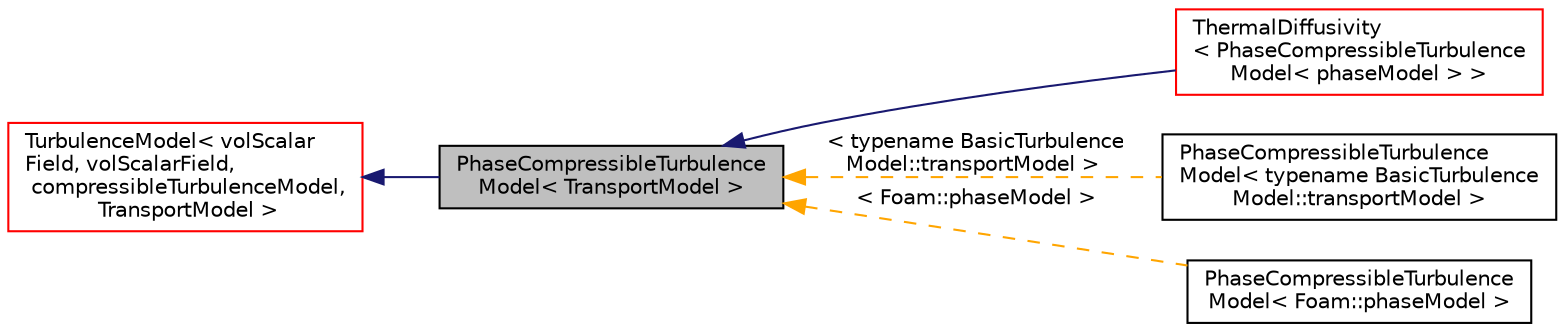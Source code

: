 digraph "PhaseCompressibleTurbulenceModel&lt; TransportModel &gt;"
{
  bgcolor="transparent";
  edge [fontname="Helvetica",fontsize="10",labelfontname="Helvetica",labelfontsize="10"];
  node [fontname="Helvetica",fontsize="10",shape=record];
  rankdir="LR";
  Node0 [label="PhaseCompressibleTurbulence\lModel\< TransportModel \>",height=0.2,width=0.4,color="black", fillcolor="grey75", style="filled", fontcolor="black"];
  Node1 -> Node0 [dir="back",color="midnightblue",fontsize="10",style="solid",fontname="Helvetica"];
  Node1 [label="TurbulenceModel\< volScalar\lField, volScalarField,\l compressibleTurbulenceModel,\l TransportModel \>",height=0.2,width=0.4,color="red",URL="$a32393.html"];
  Node0 -> Node14 [dir="back",color="midnightblue",fontsize="10",style="solid",fontname="Helvetica"];
  Node14 [label="ThermalDiffusivity\l\< PhaseCompressibleTurbulence\lModel\< phaseModel \> \>",height=0.2,width=0.4,color="red",URL="$a31989.html"];
  Node0 -> Node25 [dir="back",color="orange",fontsize="10",style="dashed",label=" \< typename BasicTurbulence\lModel::transportModel \>" ,fontname="Helvetica"];
  Node25 [label="PhaseCompressibleTurbulence\lModel\< typename BasicTurbulence\lModel::transportModel \>",height=0.2,width=0.4,color="black",URL="$a32093.html"];
  Node0 -> Node26 [dir="back",color="orange",fontsize="10",style="dashed",label=" \< Foam::phaseModel \>" ,fontname="Helvetica"];
  Node26 [label="PhaseCompressibleTurbulence\lModel\< Foam::phaseModel \>",height=0.2,width=0.4,color="black",URL="$a32093.html"];
}
